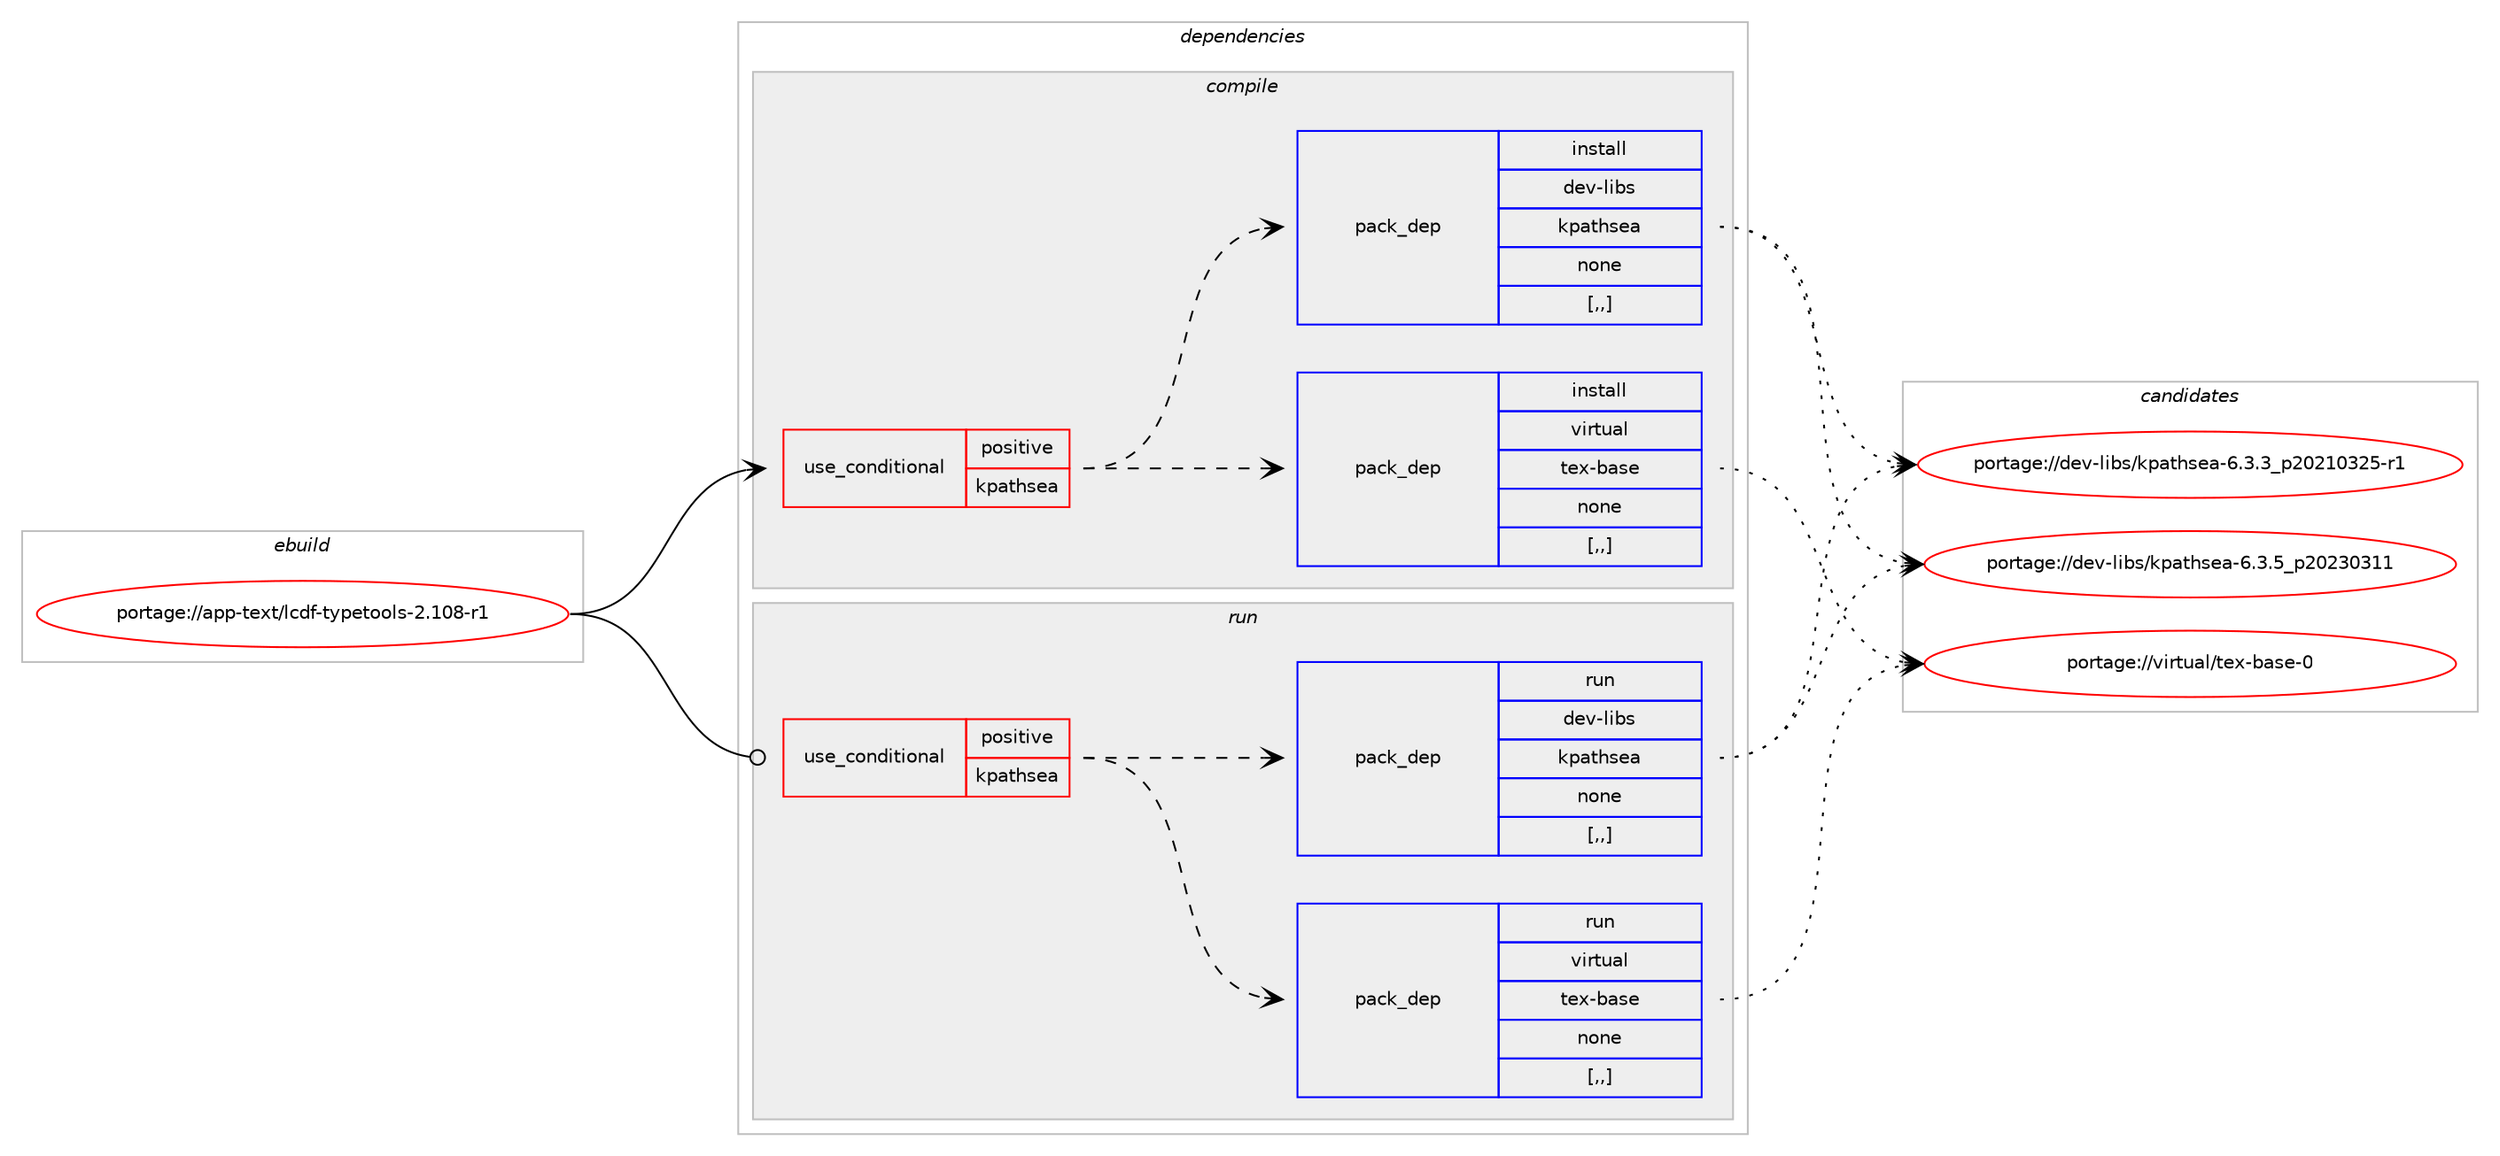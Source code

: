 digraph prolog {

# *************
# Graph options
# *************

newrank=true;
concentrate=true;
compound=true;
graph [rankdir=LR,fontname=Helvetica,fontsize=10,ranksep=1.5];#, ranksep=2.5, nodesep=0.2];
edge  [arrowhead=vee];
node  [fontname=Helvetica,fontsize=10];

# **********
# The ebuild
# **********

subgraph cluster_leftcol {
color=gray;
label=<<i>ebuild</i>>;
id [label="portage://app-text/lcdf-typetools-2.108-r1", color=red, width=4, href="../app-text/lcdf-typetools-2.108-r1.svg"];
}

# ****************
# The dependencies
# ****************

subgraph cluster_midcol {
color=gray;
label=<<i>dependencies</i>>;
subgraph cluster_compile {
fillcolor="#eeeeee";
style=filled;
label=<<i>compile</i>>;
subgraph cond15417 {
dependency57142 [label=<<TABLE BORDER="0" CELLBORDER="1" CELLSPACING="0" CELLPADDING="4"><TR><TD ROWSPAN="3" CELLPADDING="10">use_conditional</TD></TR><TR><TD>positive</TD></TR><TR><TD>kpathsea</TD></TR></TABLE>>, shape=none, color=red];
subgraph pack41223 {
dependency57143 [label=<<TABLE BORDER="0" CELLBORDER="1" CELLSPACING="0" CELLPADDING="4" WIDTH="220"><TR><TD ROWSPAN="6" CELLPADDING="30">pack_dep</TD></TR><TR><TD WIDTH="110">install</TD></TR><TR><TD>virtual</TD></TR><TR><TD>tex-base</TD></TR><TR><TD>none</TD></TR><TR><TD>[,,]</TD></TR></TABLE>>, shape=none, color=blue];
}
dependency57142:e -> dependency57143:w [weight=20,style="dashed",arrowhead="vee"];
subgraph pack41224 {
dependency57144 [label=<<TABLE BORDER="0" CELLBORDER="1" CELLSPACING="0" CELLPADDING="4" WIDTH="220"><TR><TD ROWSPAN="6" CELLPADDING="30">pack_dep</TD></TR><TR><TD WIDTH="110">install</TD></TR><TR><TD>dev-libs</TD></TR><TR><TD>kpathsea</TD></TR><TR><TD>none</TD></TR><TR><TD>[,,]</TD></TR></TABLE>>, shape=none, color=blue];
}
dependency57142:e -> dependency57144:w [weight=20,style="dashed",arrowhead="vee"];
}
id:e -> dependency57142:w [weight=20,style="solid",arrowhead="vee"];
}
subgraph cluster_compileandrun {
fillcolor="#eeeeee";
style=filled;
label=<<i>compile and run</i>>;
}
subgraph cluster_run {
fillcolor="#eeeeee";
style=filled;
label=<<i>run</i>>;
subgraph cond15418 {
dependency57145 [label=<<TABLE BORDER="0" CELLBORDER="1" CELLSPACING="0" CELLPADDING="4"><TR><TD ROWSPAN="3" CELLPADDING="10">use_conditional</TD></TR><TR><TD>positive</TD></TR><TR><TD>kpathsea</TD></TR></TABLE>>, shape=none, color=red];
subgraph pack41225 {
dependency57146 [label=<<TABLE BORDER="0" CELLBORDER="1" CELLSPACING="0" CELLPADDING="4" WIDTH="220"><TR><TD ROWSPAN="6" CELLPADDING="30">pack_dep</TD></TR><TR><TD WIDTH="110">run</TD></TR><TR><TD>virtual</TD></TR><TR><TD>tex-base</TD></TR><TR><TD>none</TD></TR><TR><TD>[,,]</TD></TR></TABLE>>, shape=none, color=blue];
}
dependency57145:e -> dependency57146:w [weight=20,style="dashed",arrowhead="vee"];
subgraph pack41226 {
dependency57147 [label=<<TABLE BORDER="0" CELLBORDER="1" CELLSPACING="0" CELLPADDING="4" WIDTH="220"><TR><TD ROWSPAN="6" CELLPADDING="30">pack_dep</TD></TR><TR><TD WIDTH="110">run</TD></TR><TR><TD>dev-libs</TD></TR><TR><TD>kpathsea</TD></TR><TR><TD>none</TD></TR><TR><TD>[,,]</TD></TR></TABLE>>, shape=none, color=blue];
}
dependency57145:e -> dependency57147:w [weight=20,style="dashed",arrowhead="vee"];
}
id:e -> dependency57145:w [weight=20,style="solid",arrowhead="odot"];
}
}

# **************
# The candidates
# **************

subgraph cluster_choices {
rank=same;
color=gray;
label=<<i>candidates</i>>;

subgraph choice41223 {
color=black;
nodesep=1;
choice11810511411611797108471161011204598971151014548 [label="portage://virtual/tex-base-0", color=red, width=4,href="../virtual/tex-base-0.svg"];
dependency57143:e -> choice11810511411611797108471161011204598971151014548:w [style=dotted,weight="100"];
}
subgraph choice41224 {
color=black;
nodesep=1;
choice1001011184510810598115471071129711610411510197455446514653951125048505148514949 [label="portage://dev-libs/kpathsea-6.3.5_p20230311", color=red, width=4,href="../dev-libs/kpathsea-6.3.5_p20230311.svg"];
choice10010111845108105981154710711297116104115101974554465146519511250485049485150534511449 [label="portage://dev-libs/kpathsea-6.3.3_p20210325-r1", color=red, width=4,href="../dev-libs/kpathsea-6.3.3_p20210325-r1.svg"];
dependency57144:e -> choice1001011184510810598115471071129711610411510197455446514653951125048505148514949:w [style=dotted,weight="100"];
dependency57144:e -> choice10010111845108105981154710711297116104115101974554465146519511250485049485150534511449:w [style=dotted,weight="100"];
}
subgraph choice41225 {
color=black;
nodesep=1;
choice11810511411611797108471161011204598971151014548 [label="portage://virtual/tex-base-0", color=red, width=4,href="../virtual/tex-base-0.svg"];
dependency57146:e -> choice11810511411611797108471161011204598971151014548:w [style=dotted,weight="100"];
}
subgraph choice41226 {
color=black;
nodesep=1;
choice1001011184510810598115471071129711610411510197455446514653951125048505148514949 [label="portage://dev-libs/kpathsea-6.3.5_p20230311", color=red, width=4,href="../dev-libs/kpathsea-6.3.5_p20230311.svg"];
choice10010111845108105981154710711297116104115101974554465146519511250485049485150534511449 [label="portage://dev-libs/kpathsea-6.3.3_p20210325-r1", color=red, width=4,href="../dev-libs/kpathsea-6.3.3_p20210325-r1.svg"];
dependency57147:e -> choice1001011184510810598115471071129711610411510197455446514653951125048505148514949:w [style=dotted,weight="100"];
dependency57147:e -> choice10010111845108105981154710711297116104115101974554465146519511250485049485150534511449:w [style=dotted,weight="100"];
}
}

}
